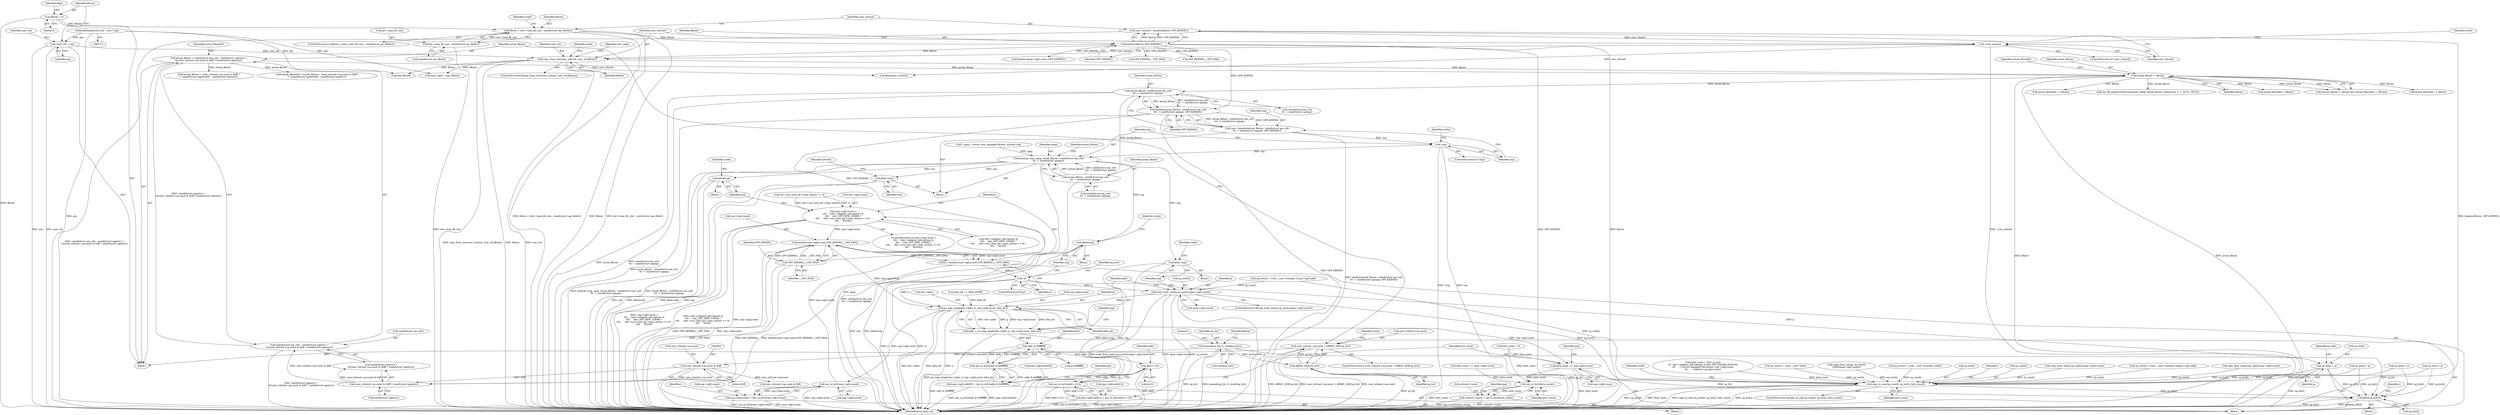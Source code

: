 digraph "0_linux_b4789b8e6be3151a955ade74872822f30e8cd914@API" {
"1000700" [label="(Call,actual_fibsize - sizeof(struct aac_srb)\n\t\t\t  + sizeof(struct sgmap))"];
"1000424" [label="(Call,actual_fibsize != fibsize)"];
"1000387" [label="(Call,actual_fibsize = sizeof(struct aac_srb) - sizeof(struct sgentry) +\n\t\t((user_srbcmd->sg.count & 0xff) * sizeof(struct sgentry)))"];
"1000389" [label="(Call,sizeof(struct aac_srb) - sizeof(struct sgentry) +\n\t\t((user_srbcmd->sg.count & 0xff) * sizeof(struct sgentry)))"];
"1000395" [label="(Call,(user_srbcmd->sg.count & 0xff) * sizeof(struct sgentry))"];
"1000396" [label="(Call,user_srbcmd->sg.count & 0xff)"];
"1000373" [label="(Call,user_srbcmd->sg.count > ARRAY_SIZE(sg_list))"];
"1000379" [label="(Call,ARRAY_SIZE(sg_list))"];
"1000208" [label="(Call,memset(sg_list, 0, sizeof(sg_list)))"];
"1000259" [label="(Call,copy_from_user(user_srbcmd, user_srb,fibsize))"];
"1000250" [label="(Call,!user_srbcmd)"];
"1000244" [label="(Call,user_srbcmd = kmalloc(fibsize, GFP_KERNEL))"];
"1000246" [label="(Call,kmalloc(fibsize, GFP_KERNEL))"];
"1000230" [label="(Call,fibsize > (dev->max_fib_size - sizeof(struct aac_fibhdr)))"];
"1000136" [label="(Call,fibsize = 0)"];
"1000232" [label="(Call,dev->max_fib_size - sizeof(struct aac_fibhdr))"];
"1000130" [label="(Call,*user_srb = arg)"];
"1000117" [label="(MethodParameterIn,void __user * arg)"];
"1000699" [label="(Call,kmalloc(actual_fibsize - sizeof(struct aac_srb)\n\t\t\t  + sizeof(struct sgmap), GFP_KERNEL))"];
"1000697" [label="(Call,usg = kmalloc(actual_fibsize - sizeof(struct aac_srb)\n\t\t\t  + sizeof(struct sgmap), GFP_KERNEL))"];
"1000709" [label="(Call,!usg)"];
"1000717" [label="(Call,memcpy (usg, upsg, actual_fibsize - sizeof(struct aac_srb)\n\t\t\t  + sizeof(struct sgmap)))"];
"1000770" [label="(Call,kfree(usg))"];
"1000794" [label="(Call,kfree(usg))"];
"1000843" [label="(Call,kfree (usg))"];
"1000918" [label="(Call,kfree (usg))"];
"1000787" [label="(Call,GFP_KERNEL|__GFP_DMA)"];
"1000779" [label="(Call,kmalloc(usg->sg[i].count,GFP_KERNEL|__GFP_DMA))"];
"1000777" [label="(Call,p = kmalloc(usg->sg[i].count,GFP_KERNEL|__GFP_DMA))"];
"1000791" [label="(Call,!p)"];
"1000816" [label="(Call,sg_list[i] = p)"];
"1001416" [label="(Call,copy_to_user(sg_user[i], sg_list[i], byte_count))"];
"1001461" [label="(Call,kfree(sg_list[i]))"];
"1000830" [label="(Call,copy_from_user(p,sg_user[i],upsg->sg[i].count))"];
"1000852" [label="(Call,pci_map_single(dev->pdev, p, usg->sg[i].count, data_dir))"];
"1000850" [label="(Call,addr = pci_map_single(dev->pdev, p, usg->sg[i].count, data_dir))"];
"1000876" [label="(Call,addr & 0xffffffff)"];
"1000875" [label="(Call,cpu_to_le32(addr & 0xffffffff))"];
"1000865" [label="(Call,psg->sg[i].addr[0] = cpu_to_le32(addr & 0xffffffff))"];
"1000890" [label="(Call,addr>>32)"];
"1000889" [label="(Call,cpu_to_le32(addr>>32))"];
"1000879" [label="(Call,psg->sg[i].addr[1] = cpu_to_le32(addr>>32))"];
"1000893" [label="(Call,byte_count += usg->sg[i].count)"];
"1000924" [label="(Call,cpu_to_le32(byte_count))"];
"1000920" [label="(Call,srbcmd->count = cpu_to_le32(byte_count))"];
"1000910" [label="(Call,cpu_to_le32(usg->sg[i].count))"];
"1000745" [label="(Call,usg->sg[i].count >\n\t\t\t\t    ((dev->adapter_info.options &\n\t\t\t\t     AAC_OPT_NEW_COMM) ?\n\t\t\t\t      (dev->scsi_host_ptr->max_sectors << 9) :\n\t\t\t\t      65536))"];
"1000902" [label="(Call,psg->sg[i].count = cpu_to_le32(usg->sg[i].count))"];
"1000720" [label="(Call,actual_fibsize - sizeof(struct aac_srb)\n\t\t\t  + sizeof(struct sgmap))"];
"1000884" [label="(Identifier,psg)"];
"1000846" [label="(Identifier,rcode)"];
"1000832" [label="(Call,sg_user[i])"];
"1000842" [label="(Block,)"];
"1000397" [label="(Call,user_srbcmd->sg.count)"];
"1000797" [label="(Identifier,rcode)"];
"1000906" [label="(Identifier,psg)"];
"1000857" [label="(Call,usg->sg[i].count)"];
"1001225" [label="(Call,sg_user[i] = (void __user *)(uintptr_t)upsg->sg[i].addr)"];
"1000856" [label="(Identifier,p)"];
"1000261" [label="(Identifier,user_srb)"];
"1000265" [label="(Identifier,rcode)"];
"1000795" [label="(Identifier,usg)"];
"1000851" [label="(Identifier,addr)"];
"1000248" [label="(Identifier,GFP_KERNEL)"];
"1000697" [label="(Call,usg = kmalloc(actual_fibsize - sizeof(struct aac_srb)\n\t\t\t  + sizeof(struct sgmap), GFP_KERNEL))"];
"1000373" [label="(Call,user_srbcmd->sg.count > ARRAY_SIZE(sg_list))"];
"1000892" [label="(Literal,32)"];
"1000962" [label="(Call,actual_fibsize64 == fibsize)"];
"1000387" [label="(Call,actual_fibsize = sizeof(struct aac_srb) - sizeof(struct sgentry) +\n\t\t((user_srbcmd->sg.count & 0xff) * sizeof(struct sgentry)))"];
"1000844" [label="(Identifier,usg)"];
"1000428" [label="(Identifier,actual_fibsize64)"];
"1001415" [label="(ControlStructure,if(copy_to_user(sg_user[i], sg_list[i], byte_count)))"];
"1001088" [label="(Call,copy_from_user(p,sg_user[i],usg->sg[i].count))"];
"1000740" [label="(Identifier,i)"];
"1001461" [label="(Call,kfree(sg_list[i]))"];
"1000880" [label="(Call,psg->sg[i].addr[1])"];
"1000843" [label="(Call,kfree (usg))"];
"1001338" [label="(Call,aac_fib_send(ScsiPortCommand, srbfib, actual_fibsize, FsaNormal, 1, 1, NULL, NULL))"];
"1000424" [label="(Call,actual_fibsize != fibsize)"];
"1000699" [label="(Call,kmalloc(actual_fibsize - sizeof(struct aac_srb)\n\t\t\t  + sizeof(struct sgmap), GFP_KERNEL))"];
"1000132" [label="(Identifier,arg)"];
"1000380" [label="(Identifier,sg_list)"];
"1000406" [label="(Identifier,actual_fibsize64)"];
"1000922" [label="(Identifier,srbcmd)"];
"1000864" [label="(Identifier,data_dir)"];
"1000708" [label="(ControlStructure,if (!usg))"];
"1000137" [label="(Identifier,fibsize)"];
"1000388" [label="(Identifier,actual_fibsize)"];
"1001027" [label="(Call,GFP_KERNEL|__GFP_DMA)"];
"1000426" [label="(Identifier,fibsize)"];
"1000853" [label="(Call,dev->pdev)"];
"1000890" [label="(Call,addr>>32)"];
"1001074" [label="(Call,sg_list[i] = p)"];
"1001426" [label="(Identifier,rcode)"];
"1000820" [label="(Identifier,p)"];
"1000258" [label="(ControlStructure,if(copy_from_user(user_srbcmd, user_srb,fibsize)))"];
"1000270" [label="(Identifier,user_reply)"];
"1000244" [label="(Call,user_srbcmd = kmalloc(fibsize, GFP_KERNEL))"];
"1000251" [label="(Identifier,user_srbcmd)"];
"1000141" [label="(Identifier,flags)"];
"1000779" [label="(Call,kmalloc(usg->sg[i].count,GFP_KERNEL|__GFP_DMA))"];
"1000789" [label="(Identifier,__GFP_DMA)"];
"1001383" [label="(Call,byte_count = le32_to_cpu(\n\t\t\t  (dev->adapter_info.options & AAC_OPT_SGMAP_HOST64)\n\t\t\t      ? ((struct sgmap64*)&srbcmd->sg)->sg[i].count\n\t\t\t      : srbcmd->sg.sg[i].count))"];
"1000216" [label="(Identifier,fibsize)"];
"1000463" [label="(Block,)"];
"1000829" [label="(ControlStructure,if(copy_from_user(p,sg_user[i],upsg->sg[i].count)))"];
"1000710" [label="(Identifier,usg)"];
"1000427" [label="(Call,actual_fibsize64 != fibsize)"];
"1000894" [label="(Identifier,byte_count)"];
"1001240" [label="(Call,sg_list[i] = p)"];
"1000407" [label="(Call,actual_fibsize + (user_srbcmd->sg.count & 0xff) *\n\t  (sizeof(struct sgentry64) - sizeof(struct sgentry)))"];
"1000402" [label="(Literal,0xff)"];
"1001067" [label="(Call,sg_user[i] = (void __user *)addr)"];
"1000395" [label="(Call,(user_srbcmd->sg.count & 0xff) * sizeof(struct sgentry))"];
"1001254" [label="(Call,copy_from_user(p, sg_user[i],\n\t\t\t\t\t\t\tupsg->sg[i].count))"];
"1000918" [label="(Call,kfree (usg))"];
"1000875" [label="(Call,cpu_to_le32(addr & 0xffffffff))"];
"1000423" [label="(Call,(actual_fibsize != fibsize) && (actual_fibsize64 != fibsize))"];
"1000396" [label="(Call,user_srbcmd->sg.count & 0xff)"];
"1000830" [label="(Call,copy_from_user(p,sg_user[i],upsg->sg[i].count))"];
"1000545" [label="(Call,GFP_KERNEL|__GFP_DMA)"];
"1000761" [label="(Call,dev->scsi_host_ptr->max_sectors << 9)"];
"1000403" [label="(Call,sizeof(struct sgentry))"];
"1000700" [label="(Call,actual_fibsize - sizeof(struct aac_srb)\n\t\t\t  + sizeof(struct sgmap))"];
"1000425" [label="(Identifier,actual_fibsize)"];
"1000208" [label="(Call,memset(sg_list, 0, sizeof(sg_list)))"];
"1000594" [label="(Call,sg_list[i] = p)"];
"1000230" [label="(Call,fibsize > (dev->max_fib_size - sizeof(struct aac_fibhdr)))"];
"1000787" [label="(Call,GFP_KERNEL|__GFP_DMA)"];
"1000721" [label="(Identifier,actual_fibsize)"];
"1000585" [label="(Call,sg_user[i] = (void __user *)(uintptr_t)addr)"];
"1000816" [label="(Call,sg_list[i] = p)"];
"1000247" [label="(Identifier,fibsize)"];
"1000392" [label="(Call,sizeof(struct sgentry) +\n\t\t((user_srbcmd->sg.count & 0xff) * sizeof(struct sgentry)))"];
"1000249" [label="(ControlStructure,if (!user_srbcmd))"];
"1000831" [label="(Identifier,p)"];
"1000903" [label="(Call,psg->sg[i].count)"];
"1000889" [label="(Call,cpu_to_le32(addr>>32))"];
"1000246" [label="(Call,kmalloc(fibsize, GFP_KERNEL))"];
"1000718" [label="(Identifier,usg)"];
"1000921" [label="(Call,srbcmd->count)"];
"1000707" [label="(Identifier,GFP_KERNEL)"];
"1000720" [label="(Call,actual_fibsize - sizeof(struct aac_srb)\n\t\t\t  + sizeof(struct sgmap))"];
"1000741" [label="(Block,)"];
"1000669" [label="(Call,byte_count += upsg->sg[i].count)"];
"1000866" [label="(Call,psg->sg[i].addr[0])"];
"1000769" [label="(Block,)"];
"1000771" [label="(Identifier,usg)"];
"1000850" [label="(Call,addr = pci_map_single(dev->pdev, p, usg->sg[i].count, data_dir))"];
"1000870" [label="(Identifier,psg)"];
"1000745" [label="(Call,usg->sg[i].count >\n\t\t\t\t    ((dev->adapter_info.options &\n\t\t\t\t     AAC_OPT_NEW_COMM) ?\n\t\t\t\t      (dev->scsi_host_ptr->max_sectors << 9) :\n\t\t\t\t      65536))"];
"1001460" [label="(Block,)"];
"1000753" [label="(Call,(dev->adapter_info.options &\n\t\t\t\t     AAC_OPT_NEW_COMM) ?\n\t\t\t\t      (dev->scsi_host_ptr->max_sectors << 9) :\n\t\t\t\t      65536)"];
"1000891" [label="(Identifier,addr)"];
"1000722" [label="(Call,sizeof(struct aac_srb)\n\t\t\t  + sizeof(struct sgmap))"];
"1000928" [label="(Identifier,psg)"];
"1000250" [label="(Call,!user_srbcmd)"];
"1000920" [label="(Call,srbcmd->count = cpu_to_le32(byte_count))"];
"1001420" [label="(Call,sg_list[i])"];
"1000695" [label="(Block,)"];
"1000803" [label="(Identifier,sg_user)"];
"1000410" [label="(Call,user_srbcmd->sg.count & 0xff)"];
"1000383" [label="(Identifier,rcode)"];
"1000240" [label="(Identifier,rcode)"];
"1000893" [label="(Call,byte_count += usg->sg[i].count)"];
"1000405" [label="(Call,actual_fibsize64 = actual_fibsize + (user_srbcmd->sg.count & 0xff) *\n\t  (sizeof(struct sgentry64) - sizeof(struct sgentry)))"];
"1000925" [label="(Identifier,byte_count)"];
"1000260" [label="(Identifier,user_srbcmd)"];
"1000791" [label="(Call,!p)"];
"1001459" [label="(Identifier,i)"];
"1001381" [label="(Identifier,i)"];
"1000211" [label="(Call,sizeof(sg_list))"];
"1000817" [label="(Call,sg_list[i])"];
"1000231" [label="(Identifier,fibsize)"];
"1000117" [label="(MethodParameterIn,void __user * arg)"];
"1000698" [label="(Identifier,usg)"];
"1000374" [label="(Call,user_srbcmd->sg.count)"];
"1000233" [label="(Call,dev->max_fib_size)"];
"1000877" [label="(Identifier,addr)"];
"1000713" [label="(Identifier,rcode)"];
"1000919" [label="(Identifier,usg)"];
"1000793" [label="(Block,)"];
"1000232" [label="(Call,dev->max_fib_size - sizeof(struct aac_fibhdr))"];
"1000438" [label="(Call,data_dir == DMA_NONE)"];
"1000879" [label="(Call,psg->sg[i].addr[1] = cpu_to_le32(addr>>32))"];
"1000138" [label="(Literal,0)"];
"1000701" [label="(Identifier,actual_fibsize)"];
"1000717" [label="(Call,memcpy (usg, upsg, actual_fibsize - sizeof(struct aac_srb)\n\t\t\t  + sizeof(struct sgmap)))"];
"1000210" [label="(Literal,0)"];
"1000924" [label="(Call,cpu_to_le32(byte_count))"];
"1001477" [label="(MethodReturn,static int)"];
"1000229" [label="(ControlStructure,if (fibsize > (dev->max_fib_size - sizeof(struct aac_fibhdr))))"];
"1000878" [label="(Literal,0xffffffff)"];
"1000254" [label="(Identifier,rcode)"];
"1000262" [label="(Identifier,fibsize)"];
"1000911" [label="(Call,usg->sg[i].count)"];
"1000865" [label="(Call,psg->sg[i].addr[0] = cpu_to_le32(addr & 0xffffffff))"];
"1000773" [label="(Identifier,rcode)"];
"1001416" [label="(Call,copy_to_user(sg_user[i], sg_list[i], byte_count))"];
"1000902" [label="(Call,psg->sg[i].count = cpu_to_le32(usg->sg[i].count))"];
"1000465" [label="(Call,* upsg = (struct user_sgmap64*)&user_srbcmd->sg)"];
"1000245" [label="(Identifier,user_srbcmd)"];
"1000236" [label="(Call,sizeof(struct aac_fibhdr))"];
"1000790" [label="(ControlStructure,if(!p))"];
"1000372" [label="(ControlStructure,if (user_srbcmd->sg.count > ARRAY_SIZE(sg_list)))"];
"1000483" [label="(Call,actual_fibsize64 == fibsize)"];
"1000271" [label="(Call,arg+fibsize)"];
"1000136" [label="(Call,fibsize = 0)"];
"1000269" [label="(Call,user_reply = arg+fibsize)"];
"1000702" [label="(Call,sizeof(struct aac_srb)\n\t\t\t  + sizeof(struct sgmap))"];
"1000390" [label="(Call,sizeof(struct aac_srb))"];
"1000777" [label="(Call,p = kmalloc(usg->sg[i].count,GFP_KERNEL|__GFP_DMA))"];
"1001423" [label="(Identifier,byte_count)"];
"1000852" [label="(Call,pci_map_single(dev->pdev, p, usg->sg[i].count, data_dir))"];
"1000910" [label="(Call,cpu_to_le32(usg->sg[i].count))"];
"1000719" [label="(Identifier,upsg)"];
"1000770" [label="(Call,kfree(usg))"];
"1000835" [label="(Call,upsg->sg[i].count)"];
"1000876" [label="(Call,addr & 0xffffffff)"];
"1000209" [label="(Identifier,sg_list)"];
"1000744" [label="(ControlStructure,if (usg->sg[i].count >\n\t\t\t\t    ((dev->adapter_info.options &\n\t\t\t\t     AAC_OPT_NEW_COMM) ?\n\t\t\t\t      (dev->scsi_host_ptr->max_sectors << 9) :\n\t\t\t\t      65536)))"];
"1000794" [label="(Call,kfree(usg))"];
"1000778" [label="(Identifier,p)"];
"1000895" [label="(Call,usg->sg[i].count)"];
"1000792" [label="(Identifier,p)"];
"1000389" [label="(Call,sizeof(struct aac_srb) - sizeof(struct sgentry) +\n\t\t((user_srbcmd->sg.count & 0xff) * sizeof(struct sgentry)))"];
"1001417" [label="(Call,sg_user[i])"];
"1000746" [label="(Call,usg->sg[i].count)"];
"1001449" [label="(Call,kfree(user_srbcmd))"];
"1000259" [label="(Call,copy_from_user(user_srbcmd, user_srb,fibsize))"];
"1000709" [label="(Call,!usg)"];
"1000728" [label="(Identifier,actual_fibsize)"];
"1000452" [label="(Call,byte_count = 0)"];
"1000130" [label="(Call,*user_srb = arg)"];
"1000788" [label="(Identifier,GFP_KERNEL)"];
"1001207" [label="(Call,kmalloc(upsg->sg[i].count, GFP_KERNEL))"];
"1000379" [label="(Call,ARRAY_SIZE(sg_list))"];
"1001462" [label="(Call,sg_list[i])"];
"1000822" [label="(Identifier,sg_indx)"];
"1000801" [label="(Call,sg_user[i] = (void __user *)(uintptr_t)usg->sg[i].addr)"];
"1000118" [label="(Block,)"];
"1000608" [label="(Call,copy_from_user(p,sg_user[i],upsg->sg[i].count))"];
"1000131" [label="(Identifier,user_srb)"];
"1000780" [label="(Call,usg->sg[i].count)"];
"1000700" -> "1000699"  [label="AST: "];
"1000700" -> "1000702"  [label="CFG: "];
"1000701" -> "1000700"  [label="AST: "];
"1000702" -> "1000700"  [label="AST: "];
"1000707" -> "1000700"  [label="CFG: "];
"1000700" -> "1001477"  [label="DDG: actual_fibsize"];
"1000700" -> "1001477"  [label="DDG: sizeof(struct aac_srb)\n\t\t\t  + sizeof(struct sgmap)"];
"1000700" -> "1000699"  [label="DDG: actual_fibsize"];
"1000700" -> "1000699"  [label="DDG: sizeof(struct aac_srb)\n\t\t\t  + sizeof(struct sgmap)"];
"1000424" -> "1000700"  [label="DDG: actual_fibsize"];
"1000700" -> "1000720"  [label="DDG: actual_fibsize"];
"1000424" -> "1000423"  [label="AST: "];
"1000424" -> "1000426"  [label="CFG: "];
"1000425" -> "1000424"  [label="AST: "];
"1000426" -> "1000424"  [label="AST: "];
"1000428" -> "1000424"  [label="CFG: "];
"1000423" -> "1000424"  [label="CFG: "];
"1000424" -> "1001477"  [label="DDG: fibsize"];
"1000424" -> "1001477"  [label="DDG: actual_fibsize"];
"1000424" -> "1000423"  [label="DDG: actual_fibsize"];
"1000424" -> "1000423"  [label="DDG: fibsize"];
"1000387" -> "1000424"  [label="DDG: actual_fibsize"];
"1000259" -> "1000424"  [label="DDG: fibsize"];
"1000424" -> "1000427"  [label="DDG: fibsize"];
"1000424" -> "1000483"  [label="DDG: fibsize"];
"1000424" -> "1000962"  [label="DDG: fibsize"];
"1000424" -> "1001338"  [label="DDG: actual_fibsize"];
"1000387" -> "1000118"  [label="AST: "];
"1000387" -> "1000389"  [label="CFG: "];
"1000388" -> "1000387"  [label="AST: "];
"1000389" -> "1000387"  [label="AST: "];
"1000406" -> "1000387"  [label="CFG: "];
"1000387" -> "1001477"  [label="DDG: sizeof(struct aac_srb) - sizeof(struct sgentry) +\n\t\t((user_srbcmd->sg.count & 0xff) * sizeof(struct sgentry))"];
"1000389" -> "1000387"  [label="DDG: sizeof(struct sgentry) +\n\t\t((user_srbcmd->sg.count & 0xff) * sizeof(struct sgentry))"];
"1000387" -> "1000405"  [label="DDG: actual_fibsize"];
"1000387" -> "1000407"  [label="DDG: actual_fibsize"];
"1000389" -> "1000392"  [label="CFG: "];
"1000390" -> "1000389"  [label="AST: "];
"1000392" -> "1000389"  [label="AST: "];
"1000389" -> "1001477"  [label="DDG: sizeof(struct sgentry) +\n\t\t((user_srbcmd->sg.count & 0xff) * sizeof(struct sgentry))"];
"1000395" -> "1000389"  [label="DDG: user_srbcmd->sg.count & 0xff"];
"1000395" -> "1000392"  [label="AST: "];
"1000395" -> "1000403"  [label="CFG: "];
"1000396" -> "1000395"  [label="AST: "];
"1000403" -> "1000395"  [label="AST: "];
"1000392" -> "1000395"  [label="CFG: "];
"1000395" -> "1000392"  [label="DDG: user_srbcmd->sg.count & 0xff"];
"1000396" -> "1000395"  [label="DDG: user_srbcmd->sg.count"];
"1000396" -> "1000395"  [label="DDG: 0xff"];
"1000396" -> "1000402"  [label="CFG: "];
"1000397" -> "1000396"  [label="AST: "];
"1000402" -> "1000396"  [label="AST: "];
"1000404" -> "1000396"  [label="CFG: "];
"1000373" -> "1000396"  [label="DDG: user_srbcmd->sg.count"];
"1000396" -> "1000410"  [label="DDG: user_srbcmd->sg.count"];
"1000373" -> "1000372"  [label="AST: "];
"1000373" -> "1000379"  [label="CFG: "];
"1000374" -> "1000373"  [label="AST: "];
"1000379" -> "1000373"  [label="AST: "];
"1000383" -> "1000373"  [label="CFG: "];
"1000388" -> "1000373"  [label="CFG: "];
"1000373" -> "1001477"  [label="DDG: ARRAY_SIZE(sg_list)"];
"1000373" -> "1001477"  [label="DDG: user_srbcmd->sg.count > ARRAY_SIZE(sg_list)"];
"1000373" -> "1001477"  [label="DDG: user_srbcmd->sg.count"];
"1000379" -> "1000373"  [label="DDG: sg_list"];
"1000379" -> "1000380"  [label="CFG: "];
"1000380" -> "1000379"  [label="AST: "];
"1000379" -> "1001477"  [label="DDG: sg_list"];
"1000208" -> "1000379"  [label="DDG: sg_list"];
"1000379" -> "1001416"  [label="DDG: sg_list"];
"1000379" -> "1001461"  [label="DDG: sg_list"];
"1000208" -> "1000118"  [label="AST: "];
"1000208" -> "1000211"  [label="CFG: "];
"1000209" -> "1000208"  [label="AST: "];
"1000210" -> "1000208"  [label="AST: "];
"1000211" -> "1000208"  [label="AST: "];
"1000216" -> "1000208"  [label="CFG: "];
"1000208" -> "1001477"  [label="DDG: sg_list"];
"1000208" -> "1001477"  [label="DDG: memset(sg_list, 0, sizeof(sg_list))"];
"1000208" -> "1001461"  [label="DDG: sg_list"];
"1000259" -> "1000258"  [label="AST: "];
"1000259" -> "1000262"  [label="CFG: "];
"1000260" -> "1000259"  [label="AST: "];
"1000261" -> "1000259"  [label="AST: "];
"1000262" -> "1000259"  [label="AST: "];
"1000265" -> "1000259"  [label="CFG: "];
"1000270" -> "1000259"  [label="CFG: "];
"1000259" -> "1001477"  [label="DDG: copy_from_user(user_srbcmd, user_srb,fibsize)"];
"1000259" -> "1001477"  [label="DDG: fibsize"];
"1000259" -> "1001477"  [label="DDG: user_srb"];
"1000250" -> "1000259"  [label="DDG: user_srbcmd"];
"1000130" -> "1000259"  [label="DDG: user_srb"];
"1000246" -> "1000259"  [label="DDG: fibsize"];
"1000259" -> "1000269"  [label="DDG: fibsize"];
"1000259" -> "1000271"  [label="DDG: fibsize"];
"1000259" -> "1001449"  [label="DDG: user_srbcmd"];
"1000250" -> "1000249"  [label="AST: "];
"1000250" -> "1000251"  [label="CFG: "];
"1000251" -> "1000250"  [label="AST: "];
"1000254" -> "1000250"  [label="CFG: "];
"1000260" -> "1000250"  [label="CFG: "];
"1000250" -> "1001477"  [label="DDG: !user_srbcmd"];
"1000244" -> "1000250"  [label="DDG: user_srbcmd"];
"1000250" -> "1001449"  [label="DDG: user_srbcmd"];
"1000244" -> "1000118"  [label="AST: "];
"1000244" -> "1000246"  [label="CFG: "];
"1000245" -> "1000244"  [label="AST: "];
"1000246" -> "1000244"  [label="AST: "];
"1000251" -> "1000244"  [label="CFG: "];
"1000244" -> "1001477"  [label="DDG: kmalloc(fibsize, GFP_KERNEL)"];
"1000246" -> "1000244"  [label="DDG: fibsize"];
"1000246" -> "1000244"  [label="DDG: GFP_KERNEL"];
"1000246" -> "1000248"  [label="CFG: "];
"1000247" -> "1000246"  [label="AST: "];
"1000248" -> "1000246"  [label="AST: "];
"1000246" -> "1001477"  [label="DDG: GFP_KERNEL"];
"1000246" -> "1001477"  [label="DDG: fibsize"];
"1000230" -> "1000246"  [label="DDG: fibsize"];
"1000246" -> "1000545"  [label="DDG: GFP_KERNEL"];
"1000246" -> "1000699"  [label="DDG: GFP_KERNEL"];
"1000246" -> "1001027"  [label="DDG: GFP_KERNEL"];
"1000246" -> "1001207"  [label="DDG: GFP_KERNEL"];
"1000230" -> "1000229"  [label="AST: "];
"1000230" -> "1000232"  [label="CFG: "];
"1000231" -> "1000230"  [label="AST: "];
"1000232" -> "1000230"  [label="AST: "];
"1000240" -> "1000230"  [label="CFG: "];
"1000245" -> "1000230"  [label="CFG: "];
"1000230" -> "1001477"  [label="DDG: fibsize"];
"1000230" -> "1001477"  [label="DDG: dev->max_fib_size - sizeof(struct aac_fibhdr)"];
"1000230" -> "1001477"  [label="DDG: fibsize > (dev->max_fib_size - sizeof(struct aac_fibhdr))"];
"1000136" -> "1000230"  [label="DDG: fibsize"];
"1000232" -> "1000230"  [label="DDG: dev->max_fib_size"];
"1000136" -> "1000118"  [label="AST: "];
"1000136" -> "1000138"  [label="CFG: "];
"1000137" -> "1000136"  [label="AST: "];
"1000138" -> "1000136"  [label="AST: "];
"1000141" -> "1000136"  [label="CFG: "];
"1000136" -> "1001477"  [label="DDG: fibsize"];
"1000232" -> "1000236"  [label="CFG: "];
"1000233" -> "1000232"  [label="AST: "];
"1000236" -> "1000232"  [label="AST: "];
"1000232" -> "1001477"  [label="DDG: dev->max_fib_size"];
"1000130" -> "1000118"  [label="AST: "];
"1000130" -> "1000132"  [label="CFG: "];
"1000131" -> "1000130"  [label="AST: "];
"1000132" -> "1000130"  [label="AST: "];
"1000137" -> "1000130"  [label="CFG: "];
"1000130" -> "1001477"  [label="DDG: arg"];
"1000130" -> "1001477"  [label="DDG: user_srb"];
"1000117" -> "1000130"  [label="DDG: arg"];
"1000117" -> "1000115"  [label="AST: "];
"1000117" -> "1001477"  [label="DDG: arg"];
"1000117" -> "1000269"  [label="DDG: arg"];
"1000117" -> "1000271"  [label="DDG: arg"];
"1000699" -> "1000697"  [label="AST: "];
"1000699" -> "1000707"  [label="CFG: "];
"1000707" -> "1000699"  [label="AST: "];
"1000697" -> "1000699"  [label="CFG: "];
"1000699" -> "1001477"  [label="DDG: actual_fibsize - sizeof(struct aac_srb)\n\t\t\t  + sizeof(struct sgmap)"];
"1000699" -> "1001477"  [label="DDG: GFP_KERNEL"];
"1000699" -> "1000697"  [label="DDG: actual_fibsize - sizeof(struct aac_srb)\n\t\t\t  + sizeof(struct sgmap)"];
"1000699" -> "1000697"  [label="DDG: GFP_KERNEL"];
"1000699" -> "1000787"  [label="DDG: GFP_KERNEL"];
"1000697" -> "1000695"  [label="AST: "];
"1000698" -> "1000697"  [label="AST: "];
"1000710" -> "1000697"  [label="CFG: "];
"1000697" -> "1001477"  [label="DDG: kmalloc(actual_fibsize - sizeof(struct aac_srb)\n\t\t\t  + sizeof(struct sgmap), GFP_KERNEL)"];
"1000697" -> "1000709"  [label="DDG: usg"];
"1000709" -> "1000708"  [label="AST: "];
"1000709" -> "1000710"  [label="CFG: "];
"1000710" -> "1000709"  [label="AST: "];
"1000713" -> "1000709"  [label="CFG: "];
"1000718" -> "1000709"  [label="CFG: "];
"1000709" -> "1001477"  [label="DDG: !usg"];
"1000709" -> "1001477"  [label="DDG: usg"];
"1000709" -> "1000717"  [label="DDG: usg"];
"1000717" -> "1000695"  [label="AST: "];
"1000717" -> "1000720"  [label="CFG: "];
"1000718" -> "1000717"  [label="AST: "];
"1000719" -> "1000717"  [label="AST: "];
"1000720" -> "1000717"  [label="AST: "];
"1000728" -> "1000717"  [label="CFG: "];
"1000717" -> "1001477"  [label="DDG: memcpy (usg, upsg, actual_fibsize - sizeof(struct aac_srb)\n\t\t\t  + sizeof(struct sgmap))"];
"1000717" -> "1001477"  [label="DDG: actual_fibsize - sizeof(struct aac_srb)\n\t\t\t  + sizeof(struct sgmap)"];
"1000717" -> "1001477"  [label="DDG: upsg"];
"1000465" -> "1000717"  [label="DDG: upsg"];
"1000720" -> "1000717"  [label="DDG: actual_fibsize"];
"1000720" -> "1000717"  [label="DDG: sizeof(struct aac_srb)\n\t\t\t  + sizeof(struct sgmap)"];
"1000717" -> "1000770"  [label="DDG: usg"];
"1000717" -> "1000794"  [label="DDG: usg"];
"1000717" -> "1000843"  [label="DDG: usg"];
"1000717" -> "1000918"  [label="DDG: usg"];
"1000770" -> "1000769"  [label="AST: "];
"1000770" -> "1000771"  [label="CFG: "];
"1000771" -> "1000770"  [label="AST: "];
"1000773" -> "1000770"  [label="CFG: "];
"1000770" -> "1001477"  [label="DDG: kfree(usg)"];
"1000770" -> "1001477"  [label="DDG: usg"];
"1000794" -> "1000793"  [label="AST: "];
"1000794" -> "1000795"  [label="CFG: "];
"1000795" -> "1000794"  [label="AST: "];
"1000797" -> "1000794"  [label="CFG: "];
"1000794" -> "1001477"  [label="DDG: usg"];
"1000794" -> "1001477"  [label="DDG: kfree(usg)"];
"1000843" -> "1000842"  [label="AST: "];
"1000843" -> "1000844"  [label="CFG: "];
"1000844" -> "1000843"  [label="AST: "];
"1000846" -> "1000843"  [label="CFG: "];
"1000843" -> "1001477"  [label="DDG: kfree (usg)"];
"1000843" -> "1001477"  [label="DDG: usg"];
"1000918" -> "1000695"  [label="AST: "];
"1000918" -> "1000919"  [label="CFG: "];
"1000919" -> "1000918"  [label="AST: "];
"1000922" -> "1000918"  [label="CFG: "];
"1000918" -> "1001477"  [label="DDG: kfree (usg)"];
"1000918" -> "1001477"  [label="DDG: usg"];
"1000787" -> "1000779"  [label="AST: "];
"1000787" -> "1000789"  [label="CFG: "];
"1000788" -> "1000787"  [label="AST: "];
"1000789" -> "1000787"  [label="AST: "];
"1000779" -> "1000787"  [label="CFG: "];
"1000787" -> "1001477"  [label="DDG: __GFP_DMA"];
"1000787" -> "1001477"  [label="DDG: GFP_KERNEL"];
"1000787" -> "1000779"  [label="DDG: GFP_KERNEL"];
"1000787" -> "1000779"  [label="DDG: __GFP_DMA"];
"1000779" -> "1000777"  [label="AST: "];
"1000780" -> "1000779"  [label="AST: "];
"1000777" -> "1000779"  [label="CFG: "];
"1000779" -> "1001477"  [label="DDG: usg->sg[i].count"];
"1000779" -> "1001477"  [label="DDG: GFP_KERNEL|__GFP_DMA"];
"1000779" -> "1000777"  [label="DDG: usg->sg[i].count"];
"1000779" -> "1000777"  [label="DDG: GFP_KERNEL|__GFP_DMA"];
"1000745" -> "1000779"  [label="DDG: usg->sg[i].count"];
"1000779" -> "1000852"  [label="DDG: usg->sg[i].count"];
"1000777" -> "1000741"  [label="AST: "];
"1000778" -> "1000777"  [label="AST: "];
"1000792" -> "1000777"  [label="CFG: "];
"1000777" -> "1001477"  [label="DDG: kmalloc(usg->sg[i].count,GFP_KERNEL|__GFP_DMA)"];
"1000777" -> "1000791"  [label="DDG: p"];
"1000791" -> "1000790"  [label="AST: "];
"1000791" -> "1000792"  [label="CFG: "];
"1000792" -> "1000791"  [label="AST: "];
"1000795" -> "1000791"  [label="CFG: "];
"1000803" -> "1000791"  [label="CFG: "];
"1000791" -> "1001477"  [label="DDG: p"];
"1000791" -> "1001477"  [label="DDG: !p"];
"1000791" -> "1000816"  [label="DDG: p"];
"1000791" -> "1000830"  [label="DDG: p"];
"1000791" -> "1000852"  [label="DDG: p"];
"1000816" -> "1000741"  [label="AST: "];
"1000816" -> "1000820"  [label="CFG: "];
"1000817" -> "1000816"  [label="AST: "];
"1000820" -> "1000816"  [label="AST: "];
"1000822" -> "1000816"  [label="CFG: "];
"1000816" -> "1001477"  [label="DDG: sg_list[i]"];
"1000816" -> "1001416"  [label="DDG: sg_list[i]"];
"1000816" -> "1001461"  [label="DDG: sg_list[i]"];
"1001416" -> "1001415"  [label="AST: "];
"1001416" -> "1001423"  [label="CFG: "];
"1001417" -> "1001416"  [label="AST: "];
"1001420" -> "1001416"  [label="AST: "];
"1001423" -> "1001416"  [label="AST: "];
"1001426" -> "1001416"  [label="CFG: "];
"1001381" -> "1001416"  [label="CFG: "];
"1001416" -> "1001477"  [label="DDG: sg_user[i]"];
"1001416" -> "1001477"  [label="DDG: byte_count"];
"1001416" -> "1001477"  [label="DDG: copy_to_user(sg_user[i], sg_list[i], byte_count)"];
"1001416" -> "1001477"  [label="DDG: sg_list[i]"];
"1000801" -> "1001416"  [label="DDG: sg_user[i]"];
"1000608" -> "1001416"  [label="DDG: sg_user[i]"];
"1000585" -> "1001416"  [label="DDG: sg_user[i]"];
"1001254" -> "1001416"  [label="DDG: sg_user[i]"];
"1000830" -> "1001416"  [label="DDG: sg_user[i]"];
"1001067" -> "1001416"  [label="DDG: sg_user[i]"];
"1001225" -> "1001416"  [label="DDG: sg_user[i]"];
"1001088" -> "1001416"  [label="DDG: sg_user[i]"];
"1001074" -> "1001416"  [label="DDG: sg_list[i]"];
"1000594" -> "1001416"  [label="DDG: sg_list[i]"];
"1001240" -> "1001416"  [label="DDG: sg_list[i]"];
"1001383" -> "1001416"  [label="DDG: byte_count"];
"1001416" -> "1001461"  [label="DDG: sg_list[i]"];
"1001461" -> "1001460"  [label="AST: "];
"1001461" -> "1001462"  [label="CFG: "];
"1001462" -> "1001461"  [label="AST: "];
"1001459" -> "1001461"  [label="CFG: "];
"1001461" -> "1001477"  [label="DDG: sg_list[i]"];
"1001461" -> "1001477"  [label="DDG: kfree(sg_list[i])"];
"1001074" -> "1001461"  [label="DDG: sg_list[i]"];
"1000594" -> "1001461"  [label="DDG: sg_list[i]"];
"1001240" -> "1001461"  [label="DDG: sg_list[i]"];
"1000830" -> "1000829"  [label="AST: "];
"1000830" -> "1000835"  [label="CFG: "];
"1000831" -> "1000830"  [label="AST: "];
"1000832" -> "1000830"  [label="AST: "];
"1000835" -> "1000830"  [label="AST: "];
"1000844" -> "1000830"  [label="CFG: "];
"1000851" -> "1000830"  [label="CFG: "];
"1000830" -> "1001477"  [label="DDG: copy_from_user(p,sg_user[i],upsg->sg[i].count)"];
"1000830" -> "1001477"  [label="DDG: upsg->sg[i].count"];
"1000830" -> "1001477"  [label="DDG: sg_user[i]"];
"1000830" -> "1001477"  [label="DDG: p"];
"1000801" -> "1000830"  [label="DDG: sg_user[i]"];
"1000830" -> "1000852"  [label="DDG: p"];
"1000852" -> "1000850"  [label="AST: "];
"1000852" -> "1000864"  [label="CFG: "];
"1000853" -> "1000852"  [label="AST: "];
"1000856" -> "1000852"  [label="AST: "];
"1000857" -> "1000852"  [label="AST: "];
"1000864" -> "1000852"  [label="AST: "];
"1000850" -> "1000852"  [label="CFG: "];
"1000852" -> "1001477"  [label="DDG: dev->pdev"];
"1000852" -> "1001477"  [label="DDG: data_dir"];
"1000852" -> "1001477"  [label="DDG: p"];
"1000852" -> "1000850"  [label="DDG: dev->pdev"];
"1000852" -> "1000850"  [label="DDG: p"];
"1000852" -> "1000850"  [label="DDG: usg->sg[i].count"];
"1000852" -> "1000850"  [label="DDG: data_dir"];
"1000438" -> "1000852"  [label="DDG: data_dir"];
"1000852" -> "1000893"  [label="DDG: usg->sg[i].count"];
"1000852" -> "1000910"  [label="DDG: usg->sg[i].count"];
"1000850" -> "1000741"  [label="AST: "];
"1000851" -> "1000850"  [label="AST: "];
"1000870" -> "1000850"  [label="CFG: "];
"1000850" -> "1001477"  [label="DDG: pci_map_single(dev->pdev, p, usg->sg[i].count, data_dir)"];
"1000850" -> "1000876"  [label="DDG: addr"];
"1000876" -> "1000875"  [label="AST: "];
"1000876" -> "1000878"  [label="CFG: "];
"1000877" -> "1000876"  [label="AST: "];
"1000878" -> "1000876"  [label="AST: "];
"1000875" -> "1000876"  [label="CFG: "];
"1000876" -> "1000875"  [label="DDG: addr"];
"1000876" -> "1000875"  [label="DDG: 0xffffffff"];
"1000876" -> "1000890"  [label="DDG: addr"];
"1000875" -> "1000865"  [label="AST: "];
"1000865" -> "1000875"  [label="CFG: "];
"1000875" -> "1001477"  [label="DDG: addr & 0xffffffff"];
"1000875" -> "1000865"  [label="DDG: addr & 0xffffffff"];
"1000865" -> "1000741"  [label="AST: "];
"1000866" -> "1000865"  [label="AST: "];
"1000884" -> "1000865"  [label="CFG: "];
"1000865" -> "1001477"  [label="DDG: psg->sg[i].addr[0]"];
"1000865" -> "1001477"  [label="DDG: cpu_to_le32(addr & 0xffffffff)"];
"1000890" -> "1000889"  [label="AST: "];
"1000890" -> "1000892"  [label="CFG: "];
"1000891" -> "1000890"  [label="AST: "];
"1000892" -> "1000890"  [label="AST: "];
"1000889" -> "1000890"  [label="CFG: "];
"1000890" -> "1001477"  [label="DDG: addr"];
"1000890" -> "1000889"  [label="DDG: addr"];
"1000890" -> "1000889"  [label="DDG: 32"];
"1000889" -> "1000879"  [label="AST: "];
"1000879" -> "1000889"  [label="CFG: "];
"1000889" -> "1001477"  [label="DDG: addr>>32"];
"1000889" -> "1000879"  [label="DDG: addr>>32"];
"1000879" -> "1000741"  [label="AST: "];
"1000880" -> "1000879"  [label="AST: "];
"1000894" -> "1000879"  [label="CFG: "];
"1000879" -> "1001477"  [label="DDG: psg->sg[i].addr[1]"];
"1000879" -> "1001477"  [label="DDG: cpu_to_le32(addr>>32)"];
"1000893" -> "1000741"  [label="AST: "];
"1000893" -> "1000895"  [label="CFG: "];
"1000894" -> "1000893"  [label="AST: "];
"1000895" -> "1000893"  [label="AST: "];
"1000906" -> "1000893"  [label="CFG: "];
"1000893" -> "1001477"  [label="DDG: byte_count"];
"1000452" -> "1000893"  [label="DDG: byte_count"];
"1000893" -> "1000924"  [label="DDG: byte_count"];
"1000924" -> "1000920"  [label="AST: "];
"1000924" -> "1000925"  [label="CFG: "];
"1000925" -> "1000924"  [label="AST: "];
"1000920" -> "1000924"  [label="CFG: "];
"1000924" -> "1001477"  [label="DDG: byte_count"];
"1000924" -> "1000920"  [label="DDG: byte_count"];
"1000452" -> "1000924"  [label="DDG: byte_count"];
"1000669" -> "1000924"  [label="DDG: byte_count"];
"1000920" -> "1000463"  [label="AST: "];
"1000921" -> "1000920"  [label="AST: "];
"1000928" -> "1000920"  [label="CFG: "];
"1000920" -> "1001477"  [label="DDG: srbcmd->count"];
"1000920" -> "1001477"  [label="DDG: cpu_to_le32(byte_count)"];
"1000910" -> "1000902"  [label="AST: "];
"1000910" -> "1000911"  [label="CFG: "];
"1000911" -> "1000910"  [label="AST: "];
"1000902" -> "1000910"  [label="CFG: "];
"1000910" -> "1001477"  [label="DDG: usg->sg[i].count"];
"1000910" -> "1000745"  [label="DDG: usg->sg[i].count"];
"1000910" -> "1000902"  [label="DDG: usg->sg[i].count"];
"1000745" -> "1000744"  [label="AST: "];
"1000745" -> "1000753"  [label="CFG: "];
"1000746" -> "1000745"  [label="AST: "];
"1000753" -> "1000745"  [label="AST: "];
"1000771" -> "1000745"  [label="CFG: "];
"1000778" -> "1000745"  [label="CFG: "];
"1000745" -> "1001477"  [label="DDG: usg->sg[i].count >\n\t\t\t\t    ((dev->adapter_info.options &\n\t\t\t\t     AAC_OPT_NEW_COMM) ?\n\t\t\t\t      (dev->scsi_host_ptr->max_sectors << 9) :\n\t\t\t\t      65536)"];
"1000745" -> "1001477"  [label="DDG: (dev->adapter_info.options &\n\t\t\t\t     AAC_OPT_NEW_COMM) ?\n\t\t\t\t      (dev->scsi_host_ptr->max_sectors << 9) :\n\t\t\t\t      65536"];
"1000745" -> "1001477"  [label="DDG: usg->sg[i].count"];
"1000761" -> "1000745"  [label="DDG: dev->scsi_host_ptr->max_sectors"];
"1000761" -> "1000745"  [label="DDG: 9"];
"1000902" -> "1000741"  [label="AST: "];
"1000903" -> "1000902"  [label="AST: "];
"1000740" -> "1000902"  [label="CFG: "];
"1000902" -> "1001477"  [label="DDG: cpu_to_le32(usg->sg[i].count)"];
"1000902" -> "1001477"  [label="DDG: psg->sg[i].count"];
"1000720" -> "1000722"  [label="CFG: "];
"1000721" -> "1000720"  [label="AST: "];
"1000722" -> "1000720"  [label="AST: "];
"1000720" -> "1001477"  [label="DDG: sizeof(struct aac_srb)\n\t\t\t  + sizeof(struct sgmap)"];
}
